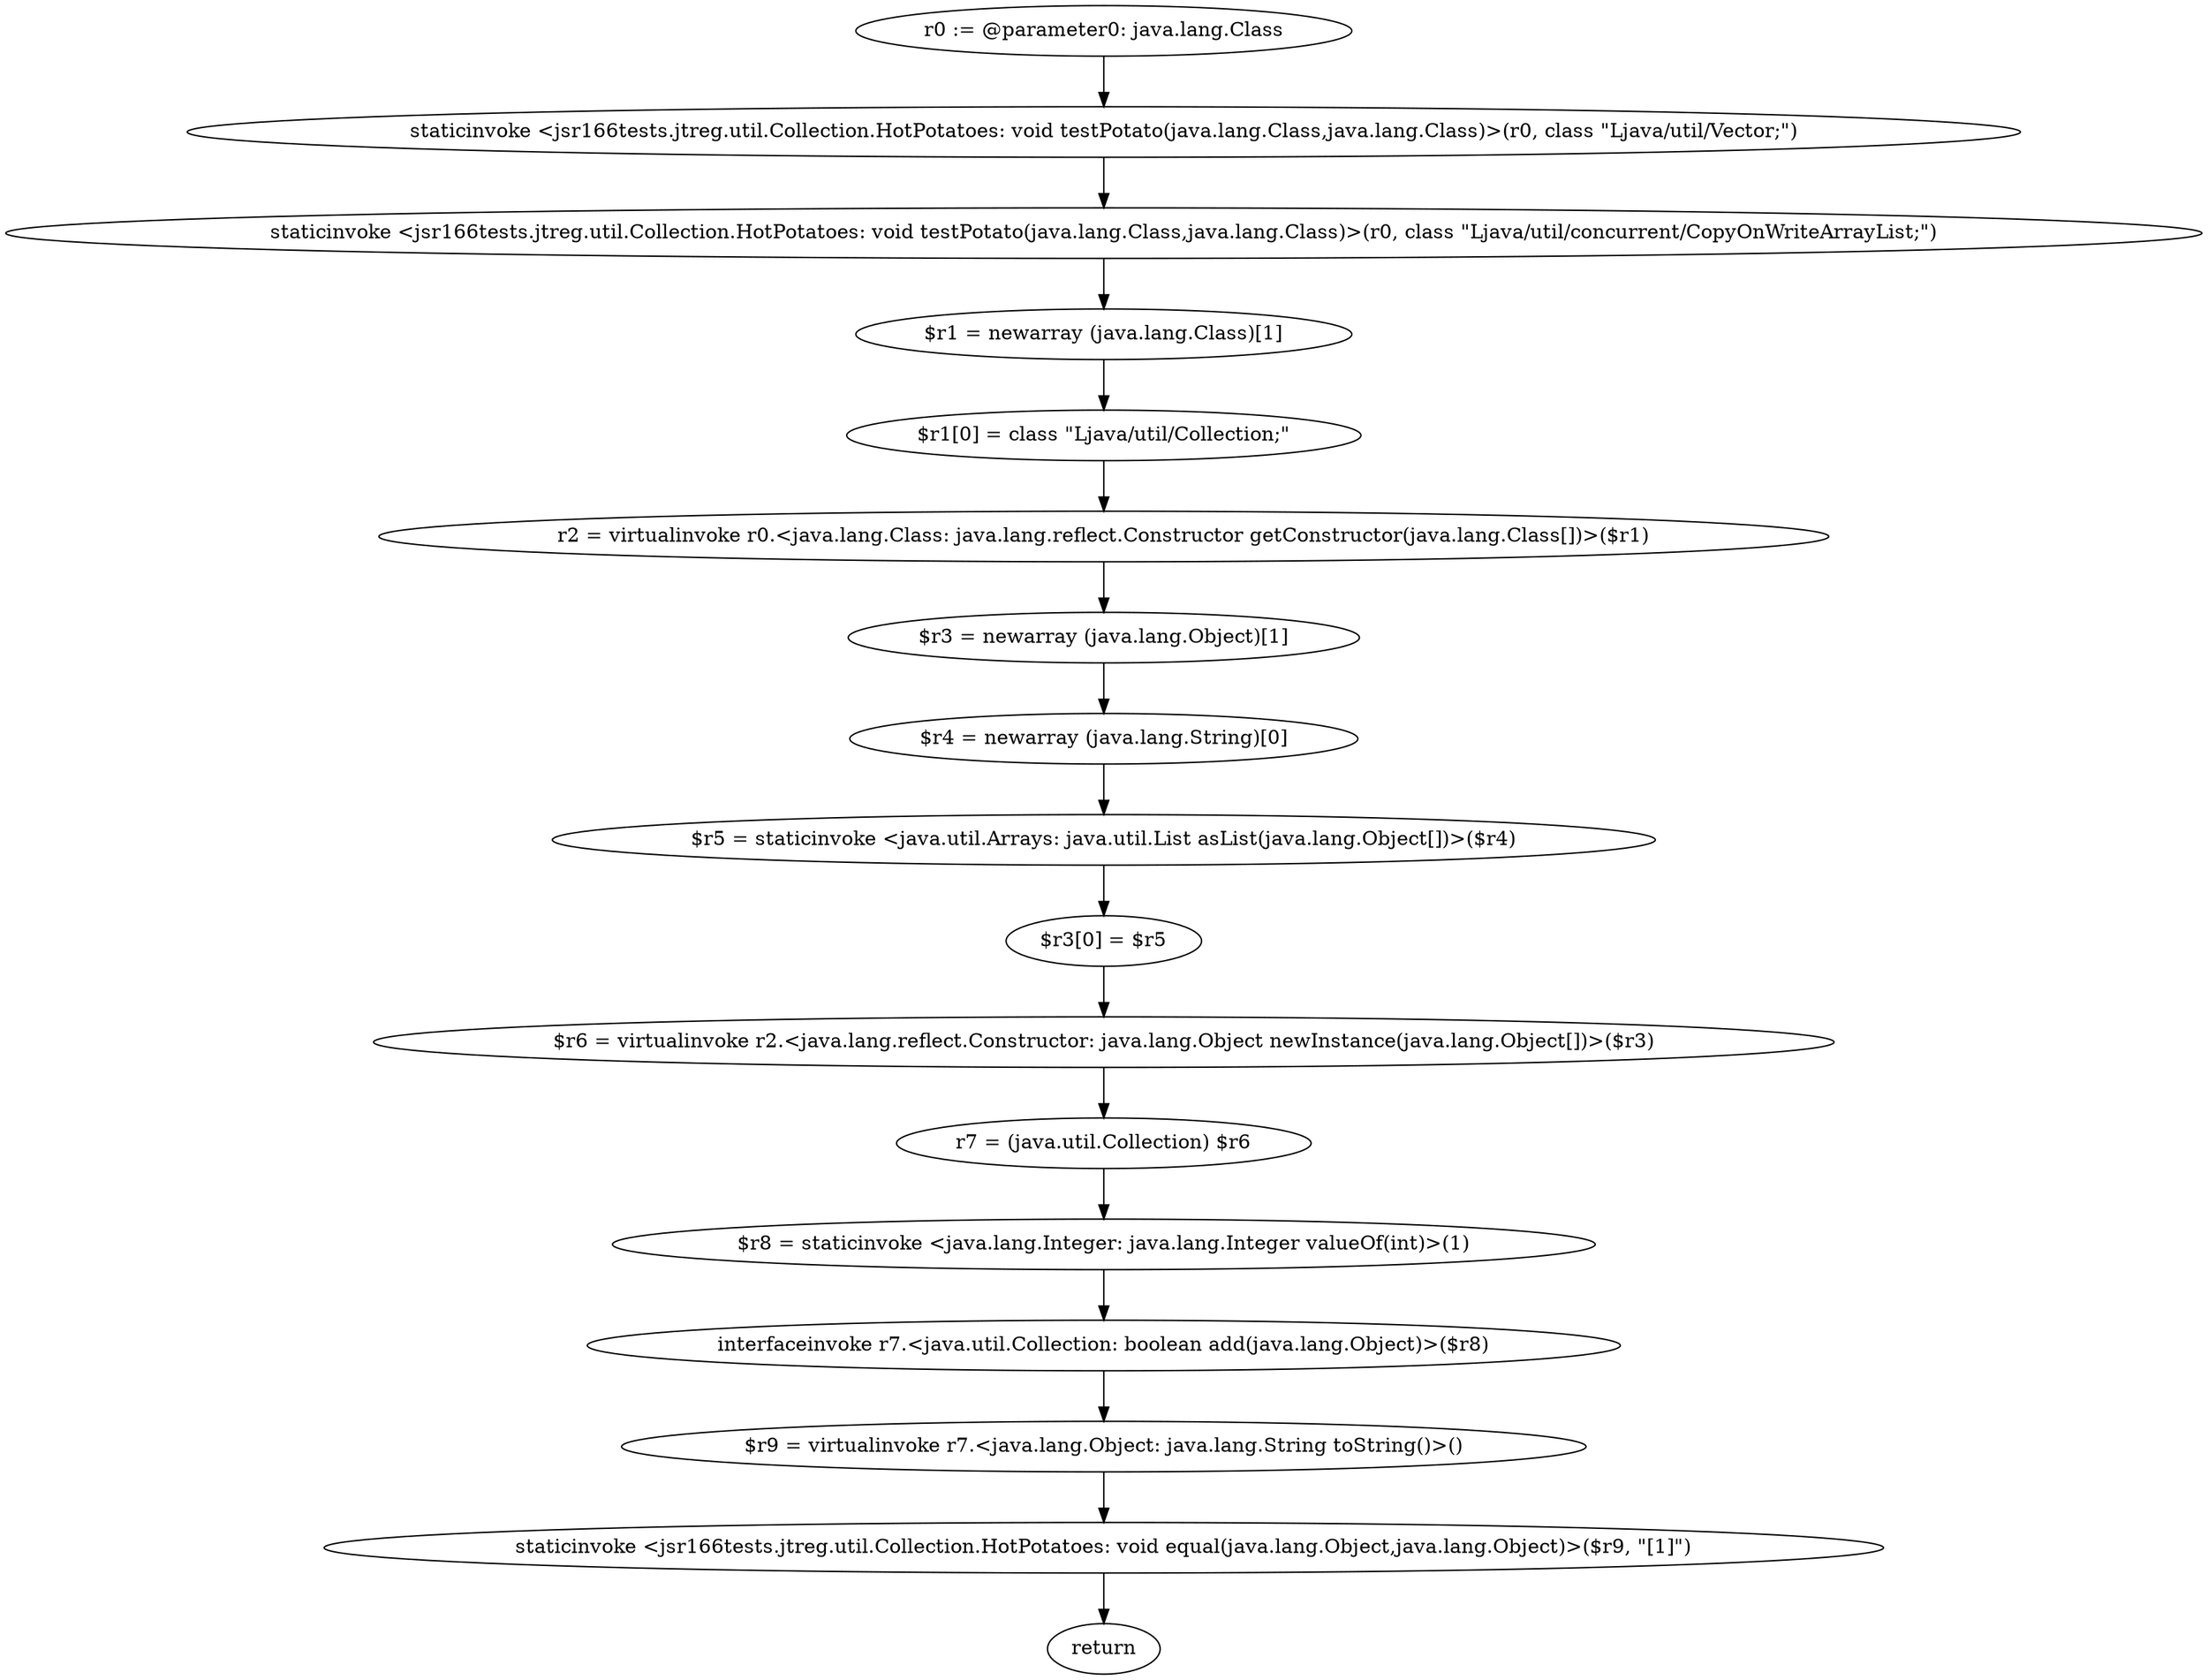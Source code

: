 digraph "unitGraph" {
    "r0 := @parameter0: java.lang.Class"
    "staticinvoke <jsr166tests.jtreg.util.Collection.HotPotatoes: void testPotato(java.lang.Class,java.lang.Class)>(r0, class \"Ljava/util/Vector;\")"
    "staticinvoke <jsr166tests.jtreg.util.Collection.HotPotatoes: void testPotato(java.lang.Class,java.lang.Class)>(r0, class \"Ljava/util/concurrent/CopyOnWriteArrayList;\")"
    "$r1 = newarray (java.lang.Class)[1]"
    "$r1[0] = class \"Ljava/util/Collection;\""
    "r2 = virtualinvoke r0.<java.lang.Class: java.lang.reflect.Constructor getConstructor(java.lang.Class[])>($r1)"
    "$r3 = newarray (java.lang.Object)[1]"
    "$r4 = newarray (java.lang.String)[0]"
    "$r5 = staticinvoke <java.util.Arrays: java.util.List asList(java.lang.Object[])>($r4)"
    "$r3[0] = $r5"
    "$r6 = virtualinvoke r2.<java.lang.reflect.Constructor: java.lang.Object newInstance(java.lang.Object[])>($r3)"
    "r7 = (java.util.Collection) $r6"
    "$r8 = staticinvoke <java.lang.Integer: java.lang.Integer valueOf(int)>(1)"
    "interfaceinvoke r7.<java.util.Collection: boolean add(java.lang.Object)>($r8)"
    "$r9 = virtualinvoke r7.<java.lang.Object: java.lang.String toString()>()"
    "staticinvoke <jsr166tests.jtreg.util.Collection.HotPotatoes: void equal(java.lang.Object,java.lang.Object)>($r9, \"[1]\")"
    "return"
    "r0 := @parameter0: java.lang.Class"->"staticinvoke <jsr166tests.jtreg.util.Collection.HotPotatoes: void testPotato(java.lang.Class,java.lang.Class)>(r0, class \"Ljava/util/Vector;\")";
    "staticinvoke <jsr166tests.jtreg.util.Collection.HotPotatoes: void testPotato(java.lang.Class,java.lang.Class)>(r0, class \"Ljava/util/Vector;\")"->"staticinvoke <jsr166tests.jtreg.util.Collection.HotPotatoes: void testPotato(java.lang.Class,java.lang.Class)>(r0, class \"Ljava/util/concurrent/CopyOnWriteArrayList;\")";
    "staticinvoke <jsr166tests.jtreg.util.Collection.HotPotatoes: void testPotato(java.lang.Class,java.lang.Class)>(r0, class \"Ljava/util/concurrent/CopyOnWriteArrayList;\")"->"$r1 = newarray (java.lang.Class)[1]";
    "$r1 = newarray (java.lang.Class)[1]"->"$r1[0] = class \"Ljava/util/Collection;\"";
    "$r1[0] = class \"Ljava/util/Collection;\""->"r2 = virtualinvoke r0.<java.lang.Class: java.lang.reflect.Constructor getConstructor(java.lang.Class[])>($r1)";
    "r2 = virtualinvoke r0.<java.lang.Class: java.lang.reflect.Constructor getConstructor(java.lang.Class[])>($r1)"->"$r3 = newarray (java.lang.Object)[1]";
    "$r3 = newarray (java.lang.Object)[1]"->"$r4 = newarray (java.lang.String)[0]";
    "$r4 = newarray (java.lang.String)[0]"->"$r5 = staticinvoke <java.util.Arrays: java.util.List asList(java.lang.Object[])>($r4)";
    "$r5 = staticinvoke <java.util.Arrays: java.util.List asList(java.lang.Object[])>($r4)"->"$r3[0] = $r5";
    "$r3[0] = $r5"->"$r6 = virtualinvoke r2.<java.lang.reflect.Constructor: java.lang.Object newInstance(java.lang.Object[])>($r3)";
    "$r6 = virtualinvoke r2.<java.lang.reflect.Constructor: java.lang.Object newInstance(java.lang.Object[])>($r3)"->"r7 = (java.util.Collection) $r6";
    "r7 = (java.util.Collection) $r6"->"$r8 = staticinvoke <java.lang.Integer: java.lang.Integer valueOf(int)>(1)";
    "$r8 = staticinvoke <java.lang.Integer: java.lang.Integer valueOf(int)>(1)"->"interfaceinvoke r7.<java.util.Collection: boolean add(java.lang.Object)>($r8)";
    "interfaceinvoke r7.<java.util.Collection: boolean add(java.lang.Object)>($r8)"->"$r9 = virtualinvoke r7.<java.lang.Object: java.lang.String toString()>()";
    "$r9 = virtualinvoke r7.<java.lang.Object: java.lang.String toString()>()"->"staticinvoke <jsr166tests.jtreg.util.Collection.HotPotatoes: void equal(java.lang.Object,java.lang.Object)>($r9, \"[1]\")";
    "staticinvoke <jsr166tests.jtreg.util.Collection.HotPotatoes: void equal(java.lang.Object,java.lang.Object)>($r9, \"[1]\")"->"return";
}
